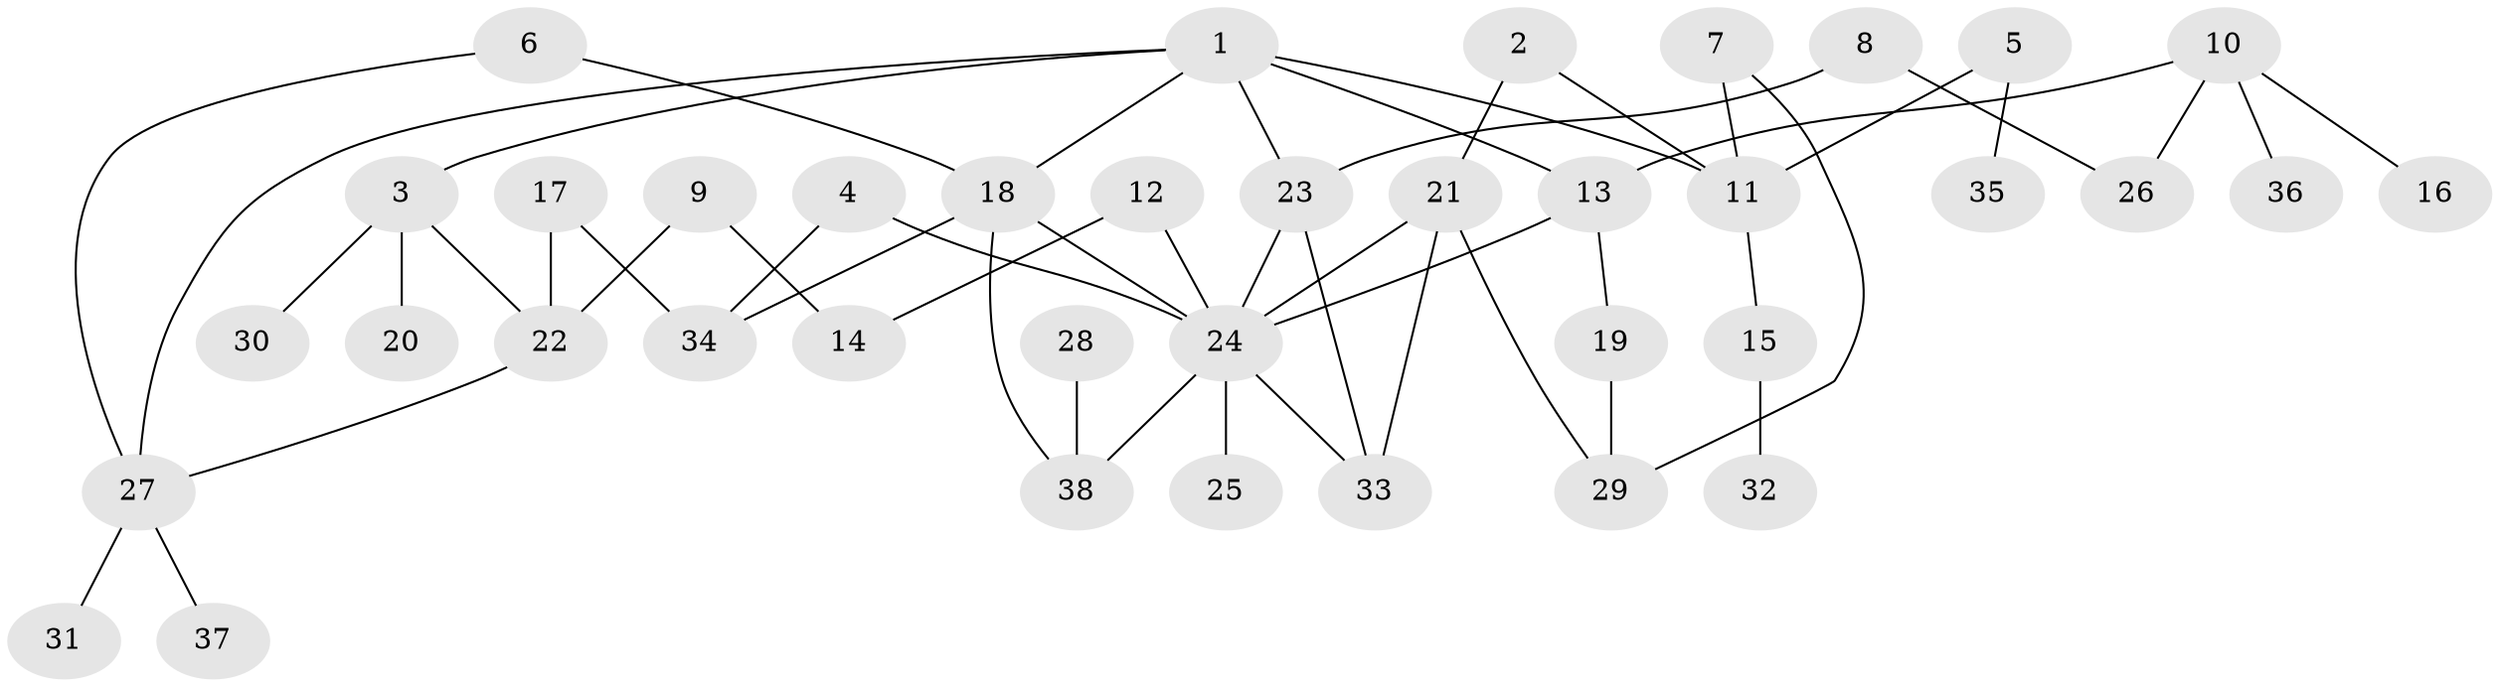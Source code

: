 // original degree distribution, {4: 0.10526315789473684, 6: 0.039473684210526314, 5: 0.013157894736842105, 9: 0.013157894736842105, 2: 0.3815789473684211, 3: 0.15789473684210525, 1: 0.2894736842105263}
// Generated by graph-tools (version 1.1) at 2025/01/03/09/25 03:01:06]
// undirected, 38 vertices, 51 edges
graph export_dot {
graph [start="1"]
  node [color=gray90,style=filled];
  1;
  2;
  3;
  4;
  5;
  6;
  7;
  8;
  9;
  10;
  11;
  12;
  13;
  14;
  15;
  16;
  17;
  18;
  19;
  20;
  21;
  22;
  23;
  24;
  25;
  26;
  27;
  28;
  29;
  30;
  31;
  32;
  33;
  34;
  35;
  36;
  37;
  38;
  1 -- 3 [weight=1.0];
  1 -- 11 [weight=1.0];
  1 -- 13 [weight=1.0];
  1 -- 18 [weight=1.0];
  1 -- 23 [weight=1.0];
  1 -- 27 [weight=1.0];
  2 -- 11 [weight=1.0];
  2 -- 21 [weight=1.0];
  3 -- 20 [weight=2.0];
  3 -- 22 [weight=1.0];
  3 -- 30 [weight=1.0];
  4 -- 24 [weight=1.0];
  4 -- 34 [weight=1.0];
  5 -- 11 [weight=1.0];
  5 -- 35 [weight=1.0];
  6 -- 18 [weight=1.0];
  6 -- 27 [weight=1.0];
  7 -- 11 [weight=1.0];
  7 -- 29 [weight=1.0];
  8 -- 23 [weight=1.0];
  8 -- 26 [weight=1.0];
  9 -- 14 [weight=1.0];
  9 -- 22 [weight=1.0];
  10 -- 13 [weight=1.0];
  10 -- 16 [weight=1.0];
  10 -- 26 [weight=1.0];
  10 -- 36 [weight=1.0];
  11 -- 15 [weight=1.0];
  12 -- 14 [weight=1.0];
  12 -- 24 [weight=1.0];
  13 -- 19 [weight=1.0];
  13 -- 24 [weight=1.0];
  15 -- 32 [weight=1.0];
  17 -- 22 [weight=1.0];
  17 -- 34 [weight=1.0];
  18 -- 24 [weight=1.0];
  18 -- 34 [weight=1.0];
  18 -- 38 [weight=1.0];
  19 -- 29 [weight=1.0];
  21 -- 24 [weight=1.0];
  21 -- 29 [weight=1.0];
  21 -- 33 [weight=1.0];
  22 -- 27 [weight=1.0];
  23 -- 24 [weight=1.0];
  23 -- 33 [weight=1.0];
  24 -- 25 [weight=1.0];
  24 -- 33 [weight=1.0];
  24 -- 38 [weight=1.0];
  27 -- 31 [weight=1.0];
  27 -- 37 [weight=1.0];
  28 -- 38 [weight=1.0];
}
